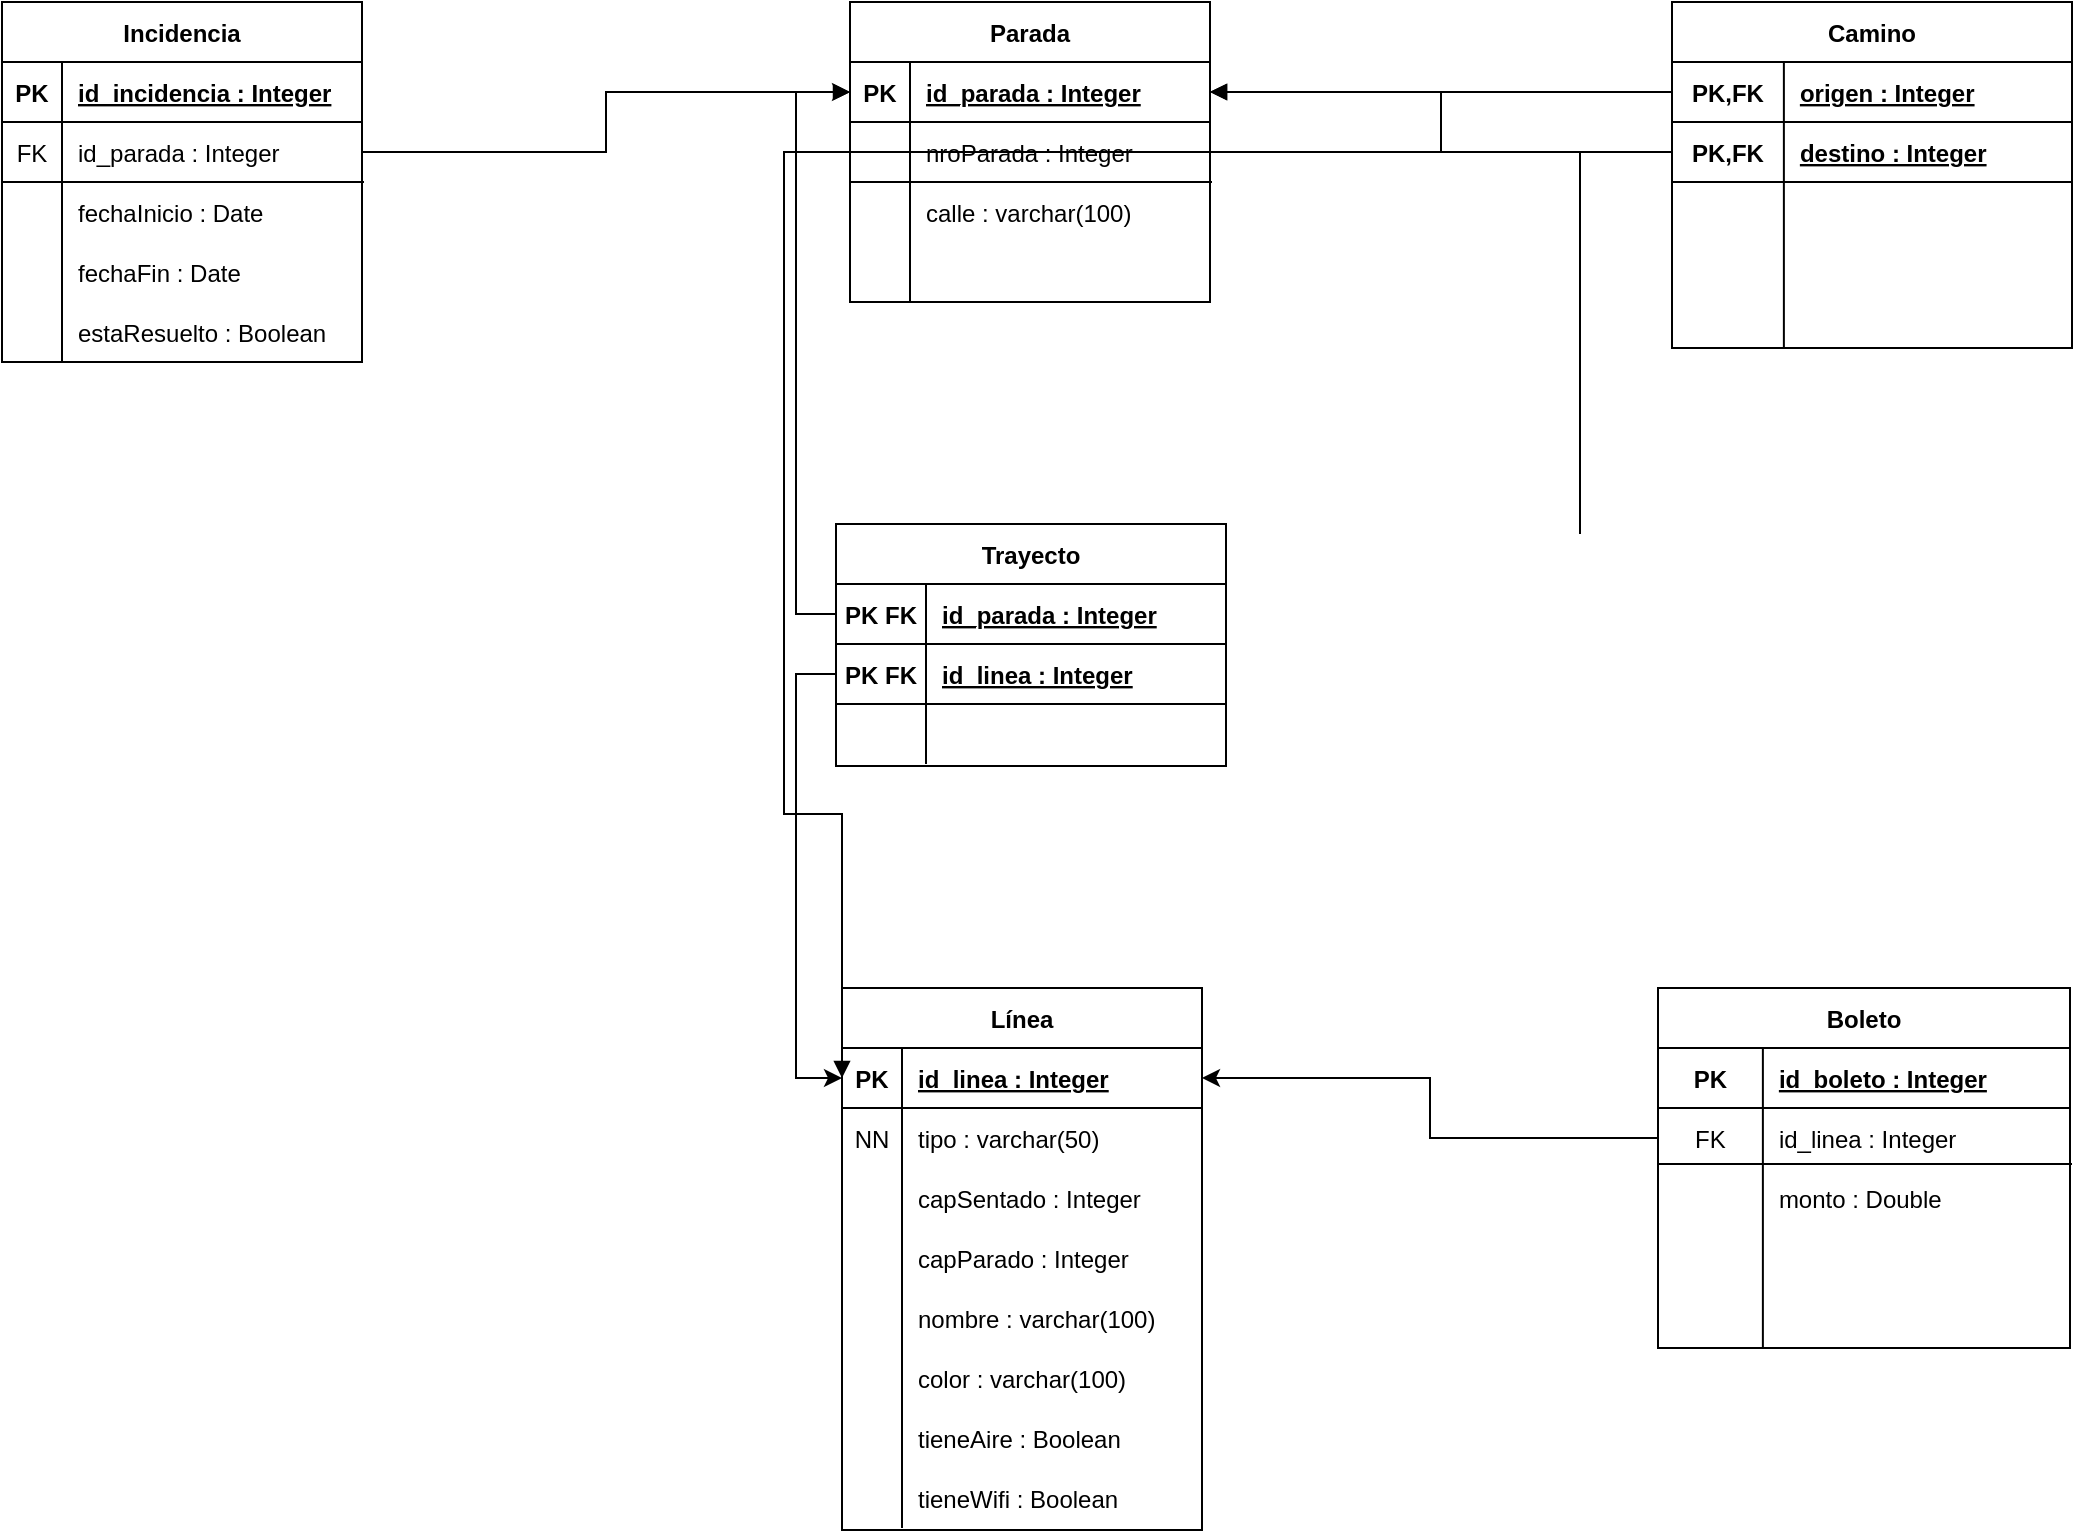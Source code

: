 <mxfile version="20.0.4" type="device"><diagram id="34BXZOlzf_gO7m-0BxgP" name="Page-1"><mxGraphModel dx="1422" dy="786" grid="0" gridSize="10" guides="1" tooltips="1" connect="1" arrows="1" fold="1" page="1" pageScale="1" pageWidth="100000" pageHeight="100000" math="0" shadow="0"><root><mxCell id="0"/><mxCell id="1" parent="0"/><mxCell id="Bg2CPUU8mRUNWE9RcrOI-24" value="Incidencia" style="shape=table;startSize=30;container=1;collapsible=1;childLayout=tableLayout;fixedRows=1;rowLines=0;fontStyle=1;align=center;resizeLast=1;" parent="1" vertex="1"><mxGeometry x="157" y="223" width="180" height="180" as="geometry"/></mxCell><mxCell id="Bg2CPUU8mRUNWE9RcrOI-25" value="" style="shape=tableRow;horizontal=0;startSize=0;swimlaneHead=0;swimlaneBody=0;fillColor=none;collapsible=0;dropTarget=0;points=[[0,0.5],[1,0.5]];portConstraint=eastwest;top=0;left=0;right=0;bottom=1;" parent="Bg2CPUU8mRUNWE9RcrOI-24" vertex="1"><mxGeometry y="30" width="180" height="30" as="geometry"/></mxCell><mxCell id="Bg2CPUU8mRUNWE9RcrOI-26" value="PK" style="shape=partialRectangle;connectable=0;fillColor=none;top=0;left=0;bottom=0;right=0;fontStyle=1;overflow=hidden;" parent="Bg2CPUU8mRUNWE9RcrOI-25" vertex="1"><mxGeometry width="30" height="30" as="geometry"><mxRectangle width="30" height="30" as="alternateBounds"/></mxGeometry></mxCell><mxCell id="Bg2CPUU8mRUNWE9RcrOI-27" value="id_incidencia : Integer" style="shape=partialRectangle;connectable=0;fillColor=none;top=0;left=0;bottom=0;right=0;align=left;spacingLeft=6;fontStyle=5;overflow=hidden;" parent="Bg2CPUU8mRUNWE9RcrOI-25" vertex="1"><mxGeometry x="30" width="150" height="30" as="geometry"><mxRectangle width="150" height="30" as="alternateBounds"/></mxGeometry></mxCell><mxCell id="Bg2CPUU8mRUNWE9RcrOI-37" value="" style="shape=tableRow;horizontal=0;startSize=0;swimlaneHead=0;swimlaneBody=0;fillColor=none;collapsible=0;dropTarget=0;points=[[0,0.5],[1,0.5]];portConstraint=eastwest;top=0;left=0;right=0;bottom=0;" parent="Bg2CPUU8mRUNWE9RcrOI-24" vertex="1"><mxGeometry y="60" width="180" height="30" as="geometry"/></mxCell><mxCell id="Bg2CPUU8mRUNWE9RcrOI-38" value="FK" style="shape=partialRectangle;connectable=0;fillColor=none;top=0;left=0;bottom=0;right=0;fontStyle=0;overflow=hidden;" parent="Bg2CPUU8mRUNWE9RcrOI-37" vertex="1"><mxGeometry width="30" height="30" as="geometry"><mxRectangle width="30" height="30" as="alternateBounds"/></mxGeometry></mxCell><mxCell id="Bg2CPUU8mRUNWE9RcrOI-39" value="id_parada : Integer" style="shape=partialRectangle;connectable=0;fillColor=none;top=0;left=0;bottom=0;right=0;align=left;spacingLeft=6;fontStyle=0;overflow=hidden;" parent="Bg2CPUU8mRUNWE9RcrOI-37" vertex="1"><mxGeometry x="30" width="150" height="30" as="geometry"><mxRectangle width="150" height="30" as="alternateBounds"/></mxGeometry></mxCell><mxCell id="Bg2CPUU8mRUNWE9RcrOI-28" value="" style="shape=tableRow;horizontal=0;startSize=0;swimlaneHead=0;swimlaneBody=0;fillColor=none;collapsible=0;dropTarget=0;points=[[0,0.5],[1,0.5]];portConstraint=eastwest;top=0;left=0;right=0;bottom=0;" parent="Bg2CPUU8mRUNWE9RcrOI-24" vertex="1"><mxGeometry y="90" width="180" height="30" as="geometry"/></mxCell><mxCell id="Bg2CPUU8mRUNWE9RcrOI-29" value="" style="shape=partialRectangle;connectable=0;fillColor=none;top=0;left=0;bottom=0;right=0;editable=1;overflow=hidden;" parent="Bg2CPUU8mRUNWE9RcrOI-28" vertex="1"><mxGeometry width="30" height="30" as="geometry"><mxRectangle width="30" height="30" as="alternateBounds"/></mxGeometry></mxCell><mxCell id="Bg2CPUU8mRUNWE9RcrOI-30" value="fechaInicio : Date" style="shape=partialRectangle;connectable=0;fillColor=none;top=0;left=0;bottom=0;right=0;align=left;spacingLeft=6;overflow=hidden;" parent="Bg2CPUU8mRUNWE9RcrOI-28" vertex="1"><mxGeometry x="30" width="150" height="30" as="geometry"><mxRectangle width="150" height="30" as="alternateBounds"/></mxGeometry></mxCell><mxCell id="Bg2CPUU8mRUNWE9RcrOI-31" value="" style="shape=tableRow;horizontal=0;startSize=0;swimlaneHead=0;swimlaneBody=0;fillColor=none;collapsible=0;dropTarget=0;points=[[0,0.5],[1,0.5]];portConstraint=eastwest;top=0;left=0;right=0;bottom=0;" parent="Bg2CPUU8mRUNWE9RcrOI-24" vertex="1"><mxGeometry y="120" width="180" height="30" as="geometry"/></mxCell><mxCell id="Bg2CPUU8mRUNWE9RcrOI-32" value="" style="shape=partialRectangle;connectable=0;fillColor=none;top=0;left=0;bottom=0;right=0;editable=1;overflow=hidden;" parent="Bg2CPUU8mRUNWE9RcrOI-31" vertex="1"><mxGeometry width="30" height="30" as="geometry"><mxRectangle width="30" height="30" as="alternateBounds"/></mxGeometry></mxCell><mxCell id="Bg2CPUU8mRUNWE9RcrOI-33" value="fechaFin : Date" style="shape=partialRectangle;connectable=0;fillColor=none;top=0;left=0;bottom=0;right=0;align=left;spacingLeft=6;overflow=hidden;" parent="Bg2CPUU8mRUNWE9RcrOI-31" vertex="1"><mxGeometry x="30" width="150" height="30" as="geometry"><mxRectangle width="150" height="30" as="alternateBounds"/></mxGeometry></mxCell><mxCell id="Bg2CPUU8mRUNWE9RcrOI-34" value="" style="shape=tableRow;horizontal=0;startSize=0;swimlaneHead=0;swimlaneBody=0;fillColor=none;collapsible=0;dropTarget=0;points=[[0,0.5],[1,0.5]];portConstraint=eastwest;top=0;left=0;right=0;bottom=0;" parent="Bg2CPUU8mRUNWE9RcrOI-24" vertex="1"><mxGeometry y="150" width="180" height="30" as="geometry"/></mxCell><mxCell id="Bg2CPUU8mRUNWE9RcrOI-35" value="" style="shape=partialRectangle;connectable=0;fillColor=none;top=0;left=0;bottom=0;right=0;editable=1;overflow=hidden;" parent="Bg2CPUU8mRUNWE9RcrOI-34" vertex="1"><mxGeometry width="30" height="30" as="geometry"><mxRectangle width="30" height="30" as="alternateBounds"/></mxGeometry></mxCell><mxCell id="Bg2CPUU8mRUNWE9RcrOI-36" value="estaResuelto : Boolean" style="shape=partialRectangle;connectable=0;fillColor=none;top=0;left=0;bottom=0;right=0;align=left;spacingLeft=6;overflow=hidden;" parent="Bg2CPUU8mRUNWE9RcrOI-34" vertex="1"><mxGeometry x="30" width="150" height="30" as="geometry"><mxRectangle width="150" height="30" as="alternateBounds"/></mxGeometry></mxCell><mxCell id="Bg2CPUU8mRUNWE9RcrOI-43" value="Parada" style="shape=table;startSize=30;container=1;collapsible=1;childLayout=tableLayout;fixedRows=1;rowLines=0;fontStyle=1;align=center;resizeLast=1;" parent="1" vertex="1"><mxGeometry x="581" y="223" width="180" height="150" as="geometry"/></mxCell><mxCell id="Bg2CPUU8mRUNWE9RcrOI-44" value="" style="shape=tableRow;horizontal=0;startSize=0;swimlaneHead=0;swimlaneBody=0;fillColor=none;collapsible=0;dropTarget=0;points=[[0,0.5],[1,0.5]];portConstraint=eastwest;top=0;left=0;right=0;bottom=1;" parent="Bg2CPUU8mRUNWE9RcrOI-43" vertex="1"><mxGeometry y="30" width="180" height="30" as="geometry"/></mxCell><mxCell id="Bg2CPUU8mRUNWE9RcrOI-45" value="PK" style="shape=partialRectangle;connectable=0;fillColor=none;top=0;left=0;bottom=0;right=0;fontStyle=1;overflow=hidden;" parent="Bg2CPUU8mRUNWE9RcrOI-44" vertex="1"><mxGeometry width="30" height="30" as="geometry"><mxRectangle width="30" height="30" as="alternateBounds"/></mxGeometry></mxCell><mxCell id="Bg2CPUU8mRUNWE9RcrOI-46" value="id_parada : Integer" style="shape=partialRectangle;connectable=0;fillColor=none;top=0;left=0;bottom=0;right=0;align=left;spacingLeft=6;fontStyle=5;overflow=hidden;" parent="Bg2CPUU8mRUNWE9RcrOI-44" vertex="1"><mxGeometry x="30" width="150" height="30" as="geometry"><mxRectangle width="150" height="30" as="alternateBounds"/></mxGeometry></mxCell><mxCell id="Bg2CPUU8mRUNWE9RcrOI-47" value="" style="shape=tableRow;horizontal=0;startSize=0;swimlaneHead=0;swimlaneBody=0;fillColor=none;collapsible=0;dropTarget=0;points=[[0,0.5],[1,0.5]];portConstraint=eastwest;top=0;left=0;right=0;bottom=0;" parent="Bg2CPUU8mRUNWE9RcrOI-43" vertex="1"><mxGeometry y="60" width="180" height="30" as="geometry"/></mxCell><mxCell id="Bg2CPUU8mRUNWE9RcrOI-48" value="" style="shape=partialRectangle;connectable=0;fillColor=none;top=0;left=0;bottom=0;right=0;editable=1;overflow=hidden;" parent="Bg2CPUU8mRUNWE9RcrOI-47" vertex="1"><mxGeometry width="30" height="30" as="geometry"><mxRectangle width="30" height="30" as="alternateBounds"/></mxGeometry></mxCell><mxCell id="Bg2CPUU8mRUNWE9RcrOI-49" value="nroParada : Integer" style="shape=partialRectangle;connectable=0;fillColor=none;top=0;left=0;bottom=0;right=0;align=left;spacingLeft=6;overflow=hidden;" parent="Bg2CPUU8mRUNWE9RcrOI-47" vertex="1"><mxGeometry x="30" width="150" height="30" as="geometry"><mxRectangle width="150" height="30" as="alternateBounds"/></mxGeometry></mxCell><mxCell id="Bg2CPUU8mRUNWE9RcrOI-50" value="" style="shape=tableRow;horizontal=0;startSize=0;swimlaneHead=0;swimlaneBody=0;fillColor=none;collapsible=0;dropTarget=0;points=[[0,0.5],[1,0.5]];portConstraint=eastwest;top=0;left=0;right=0;bottom=0;" parent="Bg2CPUU8mRUNWE9RcrOI-43" vertex="1"><mxGeometry y="90" width="180" height="30" as="geometry"/></mxCell><mxCell id="Bg2CPUU8mRUNWE9RcrOI-51" value="" style="shape=partialRectangle;connectable=0;fillColor=none;top=0;left=0;bottom=0;right=0;editable=1;overflow=hidden;" parent="Bg2CPUU8mRUNWE9RcrOI-50" vertex="1"><mxGeometry width="30" height="30" as="geometry"><mxRectangle width="30" height="30" as="alternateBounds"/></mxGeometry></mxCell><mxCell id="Bg2CPUU8mRUNWE9RcrOI-52" value="calle : varchar(100)" style="shape=partialRectangle;connectable=0;fillColor=none;top=0;left=0;bottom=0;right=0;align=left;spacingLeft=6;overflow=hidden;" parent="Bg2CPUU8mRUNWE9RcrOI-50" vertex="1"><mxGeometry x="30" width="150" height="30" as="geometry"><mxRectangle width="150" height="30" as="alternateBounds"/></mxGeometry></mxCell><mxCell id="Bg2CPUU8mRUNWE9RcrOI-53" value="" style="shape=tableRow;horizontal=0;startSize=0;swimlaneHead=0;swimlaneBody=0;fillColor=none;collapsible=0;dropTarget=0;points=[[0,0.5],[1,0.5]];portConstraint=eastwest;top=0;left=0;right=0;bottom=0;" parent="Bg2CPUU8mRUNWE9RcrOI-43" vertex="1"><mxGeometry y="120" width="180" height="30" as="geometry"/></mxCell><mxCell id="Bg2CPUU8mRUNWE9RcrOI-54" value="" style="shape=partialRectangle;connectable=0;fillColor=none;top=0;left=0;bottom=0;right=0;editable=1;overflow=hidden;" parent="Bg2CPUU8mRUNWE9RcrOI-53" vertex="1"><mxGeometry width="30" height="30" as="geometry"><mxRectangle width="30" height="30" as="alternateBounds"/></mxGeometry></mxCell><mxCell id="Bg2CPUU8mRUNWE9RcrOI-55" value="" style="shape=partialRectangle;connectable=0;fillColor=none;top=0;left=0;bottom=0;right=0;align=left;spacingLeft=6;overflow=hidden;" parent="Bg2CPUU8mRUNWE9RcrOI-53" vertex="1"><mxGeometry x="30" width="150" height="30" as="geometry"><mxRectangle width="150" height="30" as="alternateBounds"/></mxGeometry></mxCell><mxCell id="Bg2CPUU8mRUNWE9RcrOI-59" value="" style="line;strokeWidth=1;rotatable=0;dashed=0;labelPosition=right;align=left;verticalAlign=middle;spacingTop=0;spacingLeft=6;points=[];portConstraint=eastwest;" parent="1" vertex="1"><mxGeometry x="581" y="308" width="181" height="10" as="geometry"/></mxCell><mxCell id="Bg2CPUU8mRUNWE9RcrOI-60" value="" style="html=1;verticalAlign=bottom;endArrow=block;rounded=0;exitX=1;exitY=0.5;exitDx=0;exitDy=0;entryX=0;entryY=0.5;entryDx=0;entryDy=0;edgeStyle=orthogonalEdgeStyle;" parent="1" source="Bg2CPUU8mRUNWE9RcrOI-37" target="Bg2CPUU8mRUNWE9RcrOI-44" edge="1"><mxGeometry width="80" relative="1" as="geometry"><mxPoint x="527" y="411" as="sourcePoint"/><mxPoint x="607" y="411" as="targetPoint"/></mxGeometry></mxCell><mxCell id="Bg2CPUU8mRUNWE9RcrOI-61" value="Camino" style="shape=table;startSize=30;container=1;collapsible=1;childLayout=tableLayout;fixedRows=1;rowLines=0;fontStyle=1;align=center;resizeLast=1;" parent="1" vertex="1"><mxGeometry x="992" y="223" width="200" height="173" as="geometry"/></mxCell><mxCell id="Bg2CPUU8mRUNWE9RcrOI-62" value="" style="shape=tableRow;horizontal=0;startSize=0;swimlaneHead=0;swimlaneBody=0;fillColor=none;collapsible=0;dropTarget=0;points=[[0,0.5],[1,0.5]];portConstraint=eastwest;top=0;left=0;right=0;bottom=1;" parent="Bg2CPUU8mRUNWE9RcrOI-61" vertex="1"><mxGeometry y="30" width="200" height="30" as="geometry"/></mxCell><mxCell id="Bg2CPUU8mRUNWE9RcrOI-63" value="PK,FK" style="shape=partialRectangle;connectable=0;fillColor=none;top=0;left=0;bottom=0;right=0;fontStyle=1;overflow=hidden;" parent="Bg2CPUU8mRUNWE9RcrOI-62" vertex="1"><mxGeometry width="55.938" height="30" as="geometry"><mxRectangle width="55.938" height="30" as="alternateBounds"/></mxGeometry></mxCell><mxCell id="Bg2CPUU8mRUNWE9RcrOI-64" value="origen : Integer" style="shape=partialRectangle;connectable=0;fillColor=none;top=0;left=0;bottom=0;right=0;align=left;spacingLeft=6;fontStyle=5;overflow=hidden;" parent="Bg2CPUU8mRUNWE9RcrOI-62" vertex="1"><mxGeometry x="55.938" width="144.062" height="30" as="geometry"><mxRectangle width="144.062" height="30" as="alternateBounds"/></mxGeometry></mxCell><mxCell id="Bg2CPUU8mRUNWE9RcrOI-74" value="" style="shape=tableRow;horizontal=0;startSize=0;swimlaneHead=0;swimlaneBody=0;fillColor=none;collapsible=0;dropTarget=0;points=[[0,0.5],[1,0.5]];portConstraint=eastwest;top=0;left=0;right=0;bottom=1;" parent="Bg2CPUU8mRUNWE9RcrOI-61" vertex="1"><mxGeometry y="60" width="200" height="30" as="geometry"/></mxCell><mxCell id="Bg2CPUU8mRUNWE9RcrOI-75" value="PK,FK" style="shape=partialRectangle;connectable=0;fillColor=none;top=0;left=0;bottom=0;right=0;fontStyle=1;overflow=hidden;" parent="Bg2CPUU8mRUNWE9RcrOI-74" vertex="1"><mxGeometry width="55.938" height="30" as="geometry"><mxRectangle width="55.938" height="30" as="alternateBounds"/></mxGeometry></mxCell><mxCell id="Bg2CPUU8mRUNWE9RcrOI-76" value="destino : Integer" style="shape=partialRectangle;connectable=0;fillColor=none;top=0;left=0;bottom=0;right=0;align=left;spacingLeft=6;fontStyle=5;overflow=hidden;" parent="Bg2CPUU8mRUNWE9RcrOI-74" vertex="1"><mxGeometry x="55.938" width="144.062" height="30" as="geometry"><mxRectangle width="144.062" height="30" as="alternateBounds"/></mxGeometry></mxCell><mxCell id="Bg2CPUU8mRUNWE9RcrOI-65" value="" style="shape=tableRow;horizontal=0;startSize=0;swimlaneHead=0;swimlaneBody=0;fillColor=none;collapsible=0;dropTarget=0;points=[[0,0.5],[1,0.5]];portConstraint=eastwest;top=0;left=0;right=0;bottom=0;" parent="Bg2CPUU8mRUNWE9RcrOI-61" vertex="1"><mxGeometry y="90" width="200" height="30" as="geometry"/></mxCell><mxCell id="Bg2CPUU8mRUNWE9RcrOI-66" value="" style="shape=partialRectangle;connectable=0;fillColor=none;top=0;left=0;bottom=0;right=0;editable=1;overflow=hidden;" parent="Bg2CPUU8mRUNWE9RcrOI-65" vertex="1"><mxGeometry width="55.938" height="30" as="geometry"><mxRectangle width="55.938" height="30" as="alternateBounds"/></mxGeometry></mxCell><mxCell id="Bg2CPUU8mRUNWE9RcrOI-67" value="" style="shape=partialRectangle;connectable=0;fillColor=none;top=0;left=0;bottom=0;right=0;align=left;spacingLeft=6;overflow=hidden;" parent="Bg2CPUU8mRUNWE9RcrOI-65" vertex="1"><mxGeometry x="55.938" width="144.062" height="30" as="geometry"><mxRectangle width="144.062" height="30" as="alternateBounds"/></mxGeometry></mxCell><mxCell id="Bg2CPUU8mRUNWE9RcrOI-68" value="" style="shape=tableRow;horizontal=0;startSize=0;swimlaneHead=0;swimlaneBody=0;fillColor=none;collapsible=0;dropTarget=0;points=[[0,0.5],[1,0.5]];portConstraint=eastwest;top=0;left=0;right=0;bottom=0;" parent="Bg2CPUU8mRUNWE9RcrOI-61" vertex="1"><mxGeometry y="120" width="200" height="30" as="geometry"/></mxCell><mxCell id="Bg2CPUU8mRUNWE9RcrOI-69" value="" style="shape=partialRectangle;connectable=0;fillColor=none;top=0;left=0;bottom=0;right=0;editable=1;overflow=hidden;" parent="Bg2CPUU8mRUNWE9RcrOI-68" vertex="1"><mxGeometry width="55.938" height="30" as="geometry"><mxRectangle width="55.938" height="30" as="alternateBounds"/></mxGeometry></mxCell><mxCell id="Bg2CPUU8mRUNWE9RcrOI-70" value="" style="shape=partialRectangle;connectable=0;fillColor=none;top=0;left=0;bottom=0;right=0;align=left;spacingLeft=6;overflow=hidden;" parent="Bg2CPUU8mRUNWE9RcrOI-68" vertex="1"><mxGeometry x="55.938" width="144.062" height="30" as="geometry"><mxRectangle width="144.062" height="30" as="alternateBounds"/></mxGeometry></mxCell><mxCell id="Bg2CPUU8mRUNWE9RcrOI-71" value="" style="shape=tableRow;horizontal=0;startSize=0;swimlaneHead=0;swimlaneBody=0;fillColor=none;collapsible=0;dropTarget=0;points=[[0,0.5],[1,0.5]];portConstraint=eastwest;top=0;left=0;right=0;bottom=0;" parent="Bg2CPUU8mRUNWE9RcrOI-61" vertex="1"><mxGeometry y="150" width="200" height="23" as="geometry"/></mxCell><mxCell id="Bg2CPUU8mRUNWE9RcrOI-72" value="" style="shape=partialRectangle;connectable=0;fillColor=none;top=0;left=0;bottom=0;right=0;editable=1;overflow=hidden;" parent="Bg2CPUU8mRUNWE9RcrOI-71" vertex="1"><mxGeometry width="55.938" height="23" as="geometry"><mxRectangle width="55.938" height="23" as="alternateBounds"/></mxGeometry></mxCell><mxCell id="Bg2CPUU8mRUNWE9RcrOI-73" value="" style="shape=partialRectangle;connectable=0;fillColor=none;top=0;left=0;bottom=0;right=0;align=left;spacingLeft=6;overflow=hidden;" parent="Bg2CPUU8mRUNWE9RcrOI-71" vertex="1"><mxGeometry x="55.938" width="144.062" height="23" as="geometry"><mxRectangle width="144.062" height="23" as="alternateBounds"/></mxGeometry></mxCell><mxCell id="Bg2CPUU8mRUNWE9RcrOI-77" value="" style="html=1;verticalAlign=bottom;endArrow=block;rounded=0;entryX=1;entryY=0.5;entryDx=0;entryDy=0;exitX=0;exitY=0.5;exitDx=0;exitDy=0;edgeStyle=orthogonalEdgeStyle;" parent="1" source="Bg2CPUU8mRUNWE9RcrOI-62" target="Bg2CPUU8mRUNWE9RcrOI-44" edge="1"><mxGeometry width="80" relative="1" as="geometry"><mxPoint x="701" y="523" as="sourcePoint"/><mxPoint x="781" y="523" as="targetPoint"/></mxGeometry></mxCell><mxCell id="Bg2CPUU8mRUNWE9RcrOI-80" value="" style="line;strokeWidth=1;fillColor=none;align=left;verticalAlign=middle;spacingTop=-1;spacingLeft=3;spacingRight=3;rotatable=0;labelPosition=right;points=[];portConstraint=eastwest;" parent="1" vertex="1"><mxGeometry x="157" y="309" width="181" height="8" as="geometry"/></mxCell><mxCell id="Bg2CPUU8mRUNWE9RcrOI-81" value="Línea" style="shape=table;startSize=30;container=1;collapsible=1;childLayout=tableLayout;fixedRows=1;rowLines=0;fontStyle=1;align=center;resizeLast=1;" parent="1" vertex="1"><mxGeometry x="577" y="716" width="180" height="271" as="geometry"/></mxCell><mxCell id="Bg2CPUU8mRUNWE9RcrOI-82" value="" style="shape=tableRow;horizontal=0;startSize=0;swimlaneHead=0;swimlaneBody=0;fillColor=none;collapsible=0;dropTarget=0;points=[[0,0.5],[1,0.5]];portConstraint=eastwest;top=0;left=0;right=0;bottom=1;" parent="Bg2CPUU8mRUNWE9RcrOI-81" vertex="1"><mxGeometry y="30" width="180" height="30" as="geometry"/></mxCell><mxCell id="Bg2CPUU8mRUNWE9RcrOI-83" value="PK" style="shape=partialRectangle;connectable=0;fillColor=none;top=0;left=0;bottom=0;right=0;fontStyle=1;overflow=hidden;" parent="Bg2CPUU8mRUNWE9RcrOI-82" vertex="1"><mxGeometry width="30" height="30" as="geometry"><mxRectangle width="30" height="30" as="alternateBounds"/></mxGeometry></mxCell><mxCell id="Bg2CPUU8mRUNWE9RcrOI-84" value="id_linea : Integer" style="shape=partialRectangle;connectable=0;fillColor=none;top=0;left=0;bottom=0;right=0;align=left;spacingLeft=6;fontStyle=5;overflow=hidden;" parent="Bg2CPUU8mRUNWE9RcrOI-82" vertex="1"><mxGeometry x="30" width="150" height="30" as="geometry"><mxRectangle width="150" height="30" as="alternateBounds"/></mxGeometry></mxCell><mxCell id="FlTuh3q9VB6FCidektfe-21" style="shape=tableRow;horizontal=0;startSize=0;swimlaneHead=0;swimlaneBody=0;fillColor=none;collapsible=0;dropTarget=0;points=[[0,0.5],[1,0.5]];portConstraint=eastwest;top=0;left=0;right=0;bottom=0;" vertex="1" parent="Bg2CPUU8mRUNWE9RcrOI-81"><mxGeometry y="60" width="180" height="30" as="geometry"/></mxCell><mxCell id="FlTuh3q9VB6FCidektfe-22" value="NN" style="shape=partialRectangle;connectable=0;fillColor=none;top=0;left=0;bottom=0;right=0;editable=1;overflow=hidden;" vertex="1" parent="FlTuh3q9VB6FCidektfe-21"><mxGeometry width="30" height="30" as="geometry"><mxRectangle width="30" height="30" as="alternateBounds"/></mxGeometry></mxCell><mxCell id="FlTuh3q9VB6FCidektfe-23" value="tipo : varchar(50)" style="shape=partialRectangle;connectable=0;fillColor=none;top=0;left=0;bottom=0;right=0;align=left;spacingLeft=6;overflow=hidden;" vertex="1" parent="FlTuh3q9VB6FCidektfe-21"><mxGeometry x="30" width="150" height="30" as="geometry"><mxRectangle width="150" height="30" as="alternateBounds"/></mxGeometry></mxCell><mxCell id="Bg2CPUU8mRUNWE9RcrOI-85" value="" style="shape=tableRow;horizontal=0;startSize=0;swimlaneHead=0;swimlaneBody=0;fillColor=none;collapsible=0;dropTarget=0;points=[[0,0.5],[1,0.5]];portConstraint=eastwest;top=0;left=0;right=0;bottom=0;" parent="Bg2CPUU8mRUNWE9RcrOI-81" vertex="1"><mxGeometry y="90" width="180" height="30" as="geometry"/></mxCell><mxCell id="Bg2CPUU8mRUNWE9RcrOI-86" value="" style="shape=partialRectangle;connectable=0;fillColor=none;top=0;left=0;bottom=0;right=0;editable=1;overflow=hidden;" parent="Bg2CPUU8mRUNWE9RcrOI-85" vertex="1"><mxGeometry width="30" height="30" as="geometry"><mxRectangle width="30" height="30" as="alternateBounds"/></mxGeometry></mxCell><mxCell id="Bg2CPUU8mRUNWE9RcrOI-87" value="capSentado : Integer" style="shape=partialRectangle;connectable=0;fillColor=none;top=0;left=0;bottom=0;right=0;align=left;spacingLeft=6;overflow=hidden;" parent="Bg2CPUU8mRUNWE9RcrOI-85" vertex="1"><mxGeometry x="30" width="150" height="30" as="geometry"><mxRectangle width="150" height="30" as="alternateBounds"/></mxGeometry></mxCell><mxCell id="FlTuh3q9VB6FCidektfe-24" style="shape=tableRow;horizontal=0;startSize=0;swimlaneHead=0;swimlaneBody=0;fillColor=none;collapsible=0;dropTarget=0;points=[[0,0.5],[1,0.5]];portConstraint=eastwest;top=0;left=0;right=0;bottom=0;" vertex="1" parent="Bg2CPUU8mRUNWE9RcrOI-81"><mxGeometry y="120" width="180" height="30" as="geometry"/></mxCell><mxCell id="FlTuh3q9VB6FCidektfe-25" style="shape=partialRectangle;connectable=0;fillColor=none;top=0;left=0;bottom=0;right=0;editable=1;overflow=hidden;" vertex="1" parent="FlTuh3q9VB6FCidektfe-24"><mxGeometry width="30" height="30" as="geometry"><mxRectangle width="30" height="30" as="alternateBounds"/></mxGeometry></mxCell><mxCell id="FlTuh3q9VB6FCidektfe-26" value="capParado : Integer" style="shape=partialRectangle;connectable=0;fillColor=none;top=0;left=0;bottom=0;right=0;align=left;spacingLeft=6;overflow=hidden;" vertex="1" parent="FlTuh3q9VB6FCidektfe-24"><mxGeometry x="30" width="150" height="30" as="geometry"><mxRectangle width="150" height="30" as="alternateBounds"/></mxGeometry></mxCell><mxCell id="Bg2CPUU8mRUNWE9RcrOI-88" value="" style="shape=tableRow;horizontal=0;startSize=0;swimlaneHead=0;swimlaneBody=0;fillColor=none;collapsible=0;dropTarget=0;points=[[0,0.5],[1,0.5]];portConstraint=eastwest;top=0;left=0;right=0;bottom=0;" parent="Bg2CPUU8mRUNWE9RcrOI-81" vertex="1"><mxGeometry y="150" width="180" height="30" as="geometry"/></mxCell><mxCell id="Bg2CPUU8mRUNWE9RcrOI-89" value="" style="shape=partialRectangle;connectable=0;fillColor=none;top=0;left=0;bottom=0;right=0;editable=1;overflow=hidden;" parent="Bg2CPUU8mRUNWE9RcrOI-88" vertex="1"><mxGeometry width="30" height="30" as="geometry"><mxRectangle width="30" height="30" as="alternateBounds"/></mxGeometry></mxCell><mxCell id="Bg2CPUU8mRUNWE9RcrOI-90" value="nombre : varchar(100)" style="shape=partialRectangle;connectable=0;fillColor=none;top=0;left=0;bottom=0;right=0;align=left;spacingLeft=6;overflow=hidden;" parent="Bg2CPUU8mRUNWE9RcrOI-88" vertex="1"><mxGeometry x="30" width="150" height="30" as="geometry"><mxRectangle width="150" height="30" as="alternateBounds"/></mxGeometry></mxCell><mxCell id="Bg2CPUU8mRUNWE9RcrOI-91" value="" style="shape=tableRow;horizontal=0;startSize=0;swimlaneHead=0;swimlaneBody=0;fillColor=none;collapsible=0;dropTarget=0;points=[[0,0.5],[1,0.5]];portConstraint=eastwest;top=0;left=0;right=0;bottom=0;" parent="Bg2CPUU8mRUNWE9RcrOI-81" vertex="1"><mxGeometry y="180" width="180" height="30" as="geometry"/></mxCell><mxCell id="Bg2CPUU8mRUNWE9RcrOI-92" value="" style="shape=partialRectangle;connectable=0;fillColor=none;top=0;left=0;bottom=0;right=0;editable=1;overflow=hidden;" parent="Bg2CPUU8mRUNWE9RcrOI-91" vertex="1"><mxGeometry width="30" height="30" as="geometry"><mxRectangle width="30" height="30" as="alternateBounds"/></mxGeometry></mxCell><mxCell id="Bg2CPUU8mRUNWE9RcrOI-93" value="color : varchar(100)" style="shape=partialRectangle;connectable=0;fillColor=none;top=0;left=0;bottom=0;right=0;align=left;spacingLeft=6;overflow=hidden;" parent="Bg2CPUU8mRUNWE9RcrOI-91" vertex="1"><mxGeometry x="30" width="150" height="30" as="geometry"><mxRectangle width="150" height="30" as="alternateBounds"/></mxGeometry></mxCell><mxCell id="FlTuh3q9VB6FCidektfe-30" style="shape=tableRow;horizontal=0;startSize=0;swimlaneHead=0;swimlaneBody=0;fillColor=none;collapsible=0;dropTarget=0;points=[[0,0.5],[1,0.5]];portConstraint=eastwest;top=0;left=0;right=0;bottom=0;" vertex="1" parent="Bg2CPUU8mRUNWE9RcrOI-81"><mxGeometry y="210" width="180" height="30" as="geometry"/></mxCell><mxCell id="FlTuh3q9VB6FCidektfe-31" style="shape=partialRectangle;connectable=0;fillColor=none;top=0;left=0;bottom=0;right=0;editable=1;overflow=hidden;" vertex="1" parent="FlTuh3q9VB6FCidektfe-30"><mxGeometry width="30" height="30" as="geometry"><mxRectangle width="30" height="30" as="alternateBounds"/></mxGeometry></mxCell><mxCell id="FlTuh3q9VB6FCidektfe-32" value="tieneAire : Boolean" style="shape=partialRectangle;connectable=0;fillColor=none;top=0;left=0;bottom=0;right=0;align=left;spacingLeft=6;overflow=hidden;" vertex="1" parent="FlTuh3q9VB6FCidektfe-30"><mxGeometry x="30" width="150" height="30" as="geometry"><mxRectangle width="150" height="30" as="alternateBounds"/></mxGeometry></mxCell><mxCell id="FlTuh3q9VB6FCidektfe-27" style="shape=tableRow;horizontal=0;startSize=0;swimlaneHead=0;swimlaneBody=0;fillColor=none;collapsible=0;dropTarget=0;points=[[0,0.5],[1,0.5]];portConstraint=eastwest;top=0;left=0;right=0;bottom=0;" vertex="1" parent="Bg2CPUU8mRUNWE9RcrOI-81"><mxGeometry y="240" width="180" height="30" as="geometry"/></mxCell><mxCell id="FlTuh3q9VB6FCidektfe-28" style="shape=partialRectangle;connectable=0;fillColor=none;top=0;left=0;bottom=0;right=0;editable=1;overflow=hidden;" vertex="1" parent="FlTuh3q9VB6FCidektfe-27"><mxGeometry width="30" height="30" as="geometry"><mxRectangle width="30" height="30" as="alternateBounds"/></mxGeometry></mxCell><mxCell id="FlTuh3q9VB6FCidektfe-29" value="tieneWifi : Boolean" style="shape=partialRectangle;connectable=0;fillColor=none;top=0;left=0;bottom=0;right=0;align=left;spacingLeft=6;overflow=hidden;" vertex="1" parent="FlTuh3q9VB6FCidektfe-27"><mxGeometry x="30" width="150" height="30" as="geometry"><mxRectangle width="150" height="30" as="alternateBounds"/></mxGeometry></mxCell><mxCell id="Bg2CPUU8mRUNWE9RcrOI-94" value="Boleto" style="shape=table;startSize=30;container=1;collapsible=1;childLayout=tableLayout;fixedRows=1;rowLines=0;fontStyle=1;align=center;resizeLast=1;" parent="1" vertex="1"><mxGeometry x="985" y="716" width="206" height="180" as="geometry"/></mxCell><mxCell id="Bg2CPUU8mRUNWE9RcrOI-95" value="" style="shape=tableRow;horizontal=0;startSize=0;swimlaneHead=0;swimlaneBody=0;fillColor=none;collapsible=0;dropTarget=0;points=[[0,0.5],[1,0.5]];portConstraint=eastwest;top=0;left=0;right=0;bottom=1;" parent="Bg2CPUU8mRUNWE9RcrOI-94" vertex="1"><mxGeometry y="30" width="206" height="30" as="geometry"/></mxCell><mxCell id="Bg2CPUU8mRUNWE9RcrOI-96" value="PK" style="shape=partialRectangle;connectable=0;fillColor=none;top=0;left=0;bottom=0;right=0;fontStyle=1;overflow=hidden;" parent="Bg2CPUU8mRUNWE9RcrOI-95" vertex="1"><mxGeometry width="52.438" height="30" as="geometry"><mxRectangle width="52.438" height="30" as="alternateBounds"/></mxGeometry></mxCell><mxCell id="Bg2CPUU8mRUNWE9RcrOI-97" value="id_boleto : Integer" style="shape=partialRectangle;connectable=0;fillColor=none;top=0;left=0;bottom=0;right=0;align=left;spacingLeft=6;fontStyle=5;overflow=hidden;" parent="Bg2CPUU8mRUNWE9RcrOI-95" vertex="1"><mxGeometry x="52.438" width="153.562" height="30" as="geometry"><mxRectangle width="153.562" height="30" as="alternateBounds"/></mxGeometry></mxCell><mxCell id="Bg2CPUU8mRUNWE9RcrOI-107" value="" style="shape=tableRow;horizontal=0;startSize=0;swimlaneHead=0;swimlaneBody=0;fillColor=none;collapsible=0;dropTarget=0;points=[[0,0.5],[1,0.5]];portConstraint=eastwest;top=0;left=0;right=0;bottom=0;" parent="Bg2CPUU8mRUNWE9RcrOI-94" vertex="1"><mxGeometry y="60" width="206" height="30" as="geometry"/></mxCell><mxCell id="Bg2CPUU8mRUNWE9RcrOI-108" value="FK" style="shape=partialRectangle;connectable=0;fillColor=none;top=0;left=0;bottom=0;right=0;fontStyle=0;overflow=hidden;" parent="Bg2CPUU8mRUNWE9RcrOI-107" vertex="1"><mxGeometry width="52.438" height="30" as="geometry"><mxRectangle width="52.438" height="30" as="alternateBounds"/></mxGeometry></mxCell><mxCell id="Bg2CPUU8mRUNWE9RcrOI-109" value="id_linea : Integer" style="shape=partialRectangle;connectable=0;fillColor=none;top=0;left=0;bottom=0;right=0;align=left;spacingLeft=6;fontStyle=0;overflow=hidden;" parent="Bg2CPUU8mRUNWE9RcrOI-107" vertex="1"><mxGeometry x="52.438" width="153.562" height="30" as="geometry"><mxRectangle width="153.562" height="30" as="alternateBounds"/></mxGeometry></mxCell><mxCell id="Bg2CPUU8mRUNWE9RcrOI-98" value="" style="shape=tableRow;horizontal=0;startSize=0;swimlaneHead=0;swimlaneBody=0;fillColor=none;collapsible=0;dropTarget=0;points=[[0,0.5],[1,0.5]];portConstraint=eastwest;top=0;left=0;right=0;bottom=0;" parent="Bg2CPUU8mRUNWE9RcrOI-94" vertex="1"><mxGeometry y="90" width="206" height="30" as="geometry"/></mxCell><mxCell id="Bg2CPUU8mRUNWE9RcrOI-99" value="" style="shape=partialRectangle;connectable=0;fillColor=none;top=0;left=0;bottom=0;right=0;editable=1;overflow=hidden;" parent="Bg2CPUU8mRUNWE9RcrOI-98" vertex="1"><mxGeometry width="52.438" height="30" as="geometry"><mxRectangle width="52.438" height="30" as="alternateBounds"/></mxGeometry></mxCell><mxCell id="Bg2CPUU8mRUNWE9RcrOI-100" value="monto : Double" style="shape=partialRectangle;connectable=0;fillColor=none;top=0;left=0;bottom=0;right=0;align=left;spacingLeft=6;overflow=hidden;" parent="Bg2CPUU8mRUNWE9RcrOI-98" vertex="1"><mxGeometry x="52.438" width="153.562" height="30" as="geometry"><mxRectangle width="153.562" height="30" as="alternateBounds"/></mxGeometry></mxCell><mxCell id="Bg2CPUU8mRUNWE9RcrOI-101" value="" style="shape=tableRow;horizontal=0;startSize=0;swimlaneHead=0;swimlaneBody=0;fillColor=none;collapsible=0;dropTarget=0;points=[[0,0.5],[1,0.5]];portConstraint=eastwest;top=0;left=0;right=0;bottom=0;" parent="Bg2CPUU8mRUNWE9RcrOI-94" vertex="1"><mxGeometry y="120" width="206" height="30" as="geometry"/></mxCell><mxCell id="Bg2CPUU8mRUNWE9RcrOI-102" value="" style="shape=partialRectangle;connectable=0;fillColor=none;top=0;left=0;bottom=0;right=0;editable=1;overflow=hidden;" parent="Bg2CPUU8mRUNWE9RcrOI-101" vertex="1"><mxGeometry width="52.438" height="30" as="geometry"><mxRectangle width="52.438" height="30" as="alternateBounds"/></mxGeometry></mxCell><mxCell id="Bg2CPUU8mRUNWE9RcrOI-103" value="" style="shape=partialRectangle;connectable=0;fillColor=none;top=0;left=0;bottom=0;right=0;align=left;spacingLeft=6;overflow=hidden;" parent="Bg2CPUU8mRUNWE9RcrOI-101" vertex="1"><mxGeometry x="52.438" width="153.562" height="30" as="geometry"><mxRectangle width="153.562" height="30" as="alternateBounds"/></mxGeometry></mxCell><mxCell id="Bg2CPUU8mRUNWE9RcrOI-104" value="" style="shape=tableRow;horizontal=0;startSize=0;swimlaneHead=0;swimlaneBody=0;fillColor=none;collapsible=0;dropTarget=0;points=[[0,0.5],[1,0.5]];portConstraint=eastwest;top=0;left=0;right=0;bottom=0;" parent="Bg2CPUU8mRUNWE9RcrOI-94" vertex="1"><mxGeometry y="150" width="206" height="30" as="geometry"/></mxCell><mxCell id="Bg2CPUU8mRUNWE9RcrOI-105" value="" style="shape=partialRectangle;connectable=0;fillColor=none;top=0;left=0;bottom=0;right=0;editable=1;overflow=hidden;" parent="Bg2CPUU8mRUNWE9RcrOI-104" vertex="1"><mxGeometry width="52.438" height="30" as="geometry"><mxRectangle width="52.438" height="30" as="alternateBounds"/></mxGeometry></mxCell><mxCell id="Bg2CPUU8mRUNWE9RcrOI-106" value="" style="shape=partialRectangle;connectable=0;fillColor=none;top=0;left=0;bottom=0;right=0;align=left;spacingLeft=6;overflow=hidden;" parent="Bg2CPUU8mRUNWE9RcrOI-104" vertex="1"><mxGeometry x="52.438" width="153.562" height="30" as="geometry"><mxRectangle width="153.562" height="30" as="alternateBounds"/></mxGeometry></mxCell><mxCell id="Bg2CPUU8mRUNWE9RcrOI-117" value="" style="line;strokeWidth=1;rotatable=0;dashed=0;labelPosition=right;align=left;verticalAlign=middle;spacingTop=0;spacingLeft=6;points=[];portConstraint=eastwest;" parent="1" vertex="1"><mxGeometry x="985" y="799" width="207" height="10" as="geometry"/></mxCell><mxCell id="Bg2CPUU8mRUNWE9RcrOI-119" value="" style="html=1;verticalAlign=bottom;endArrow=block;rounded=0;entryX=0;entryY=0.5;entryDx=0;entryDy=0;exitX=0;exitY=0.5;exitDx=0;exitDy=0;edgeStyle=orthogonalEdgeStyle;" parent="1" source="Bg2CPUU8mRUNWE9RcrOI-56" target="Bg2CPUU8mRUNWE9RcrOI-82" edge="1"><mxGeometry width="80" relative="1" as="geometry"><mxPoint x="946" y="489" as="sourcePoint"/><mxPoint x="715" y="489" as="targetPoint"/><Array as="points"><mxPoint x="548" y="298"/><mxPoint x="548" y="629"/></Array></mxGeometry></mxCell><mxCell id="frEtmr3DBrQzJkPQ170g-1" value="" style="html=1;verticalAlign=bottom;endArrow=block;rounded=0;entryX=1;entryY=0.5;entryDx=0;entryDy=0;exitX=0;exitY=0.5;exitDx=0;exitDy=0;edgeStyle=orthogonalEdgeStyle;" parent="1" source="Bg2CPUU8mRUNWE9RcrOI-74" target="Bg2CPUU8mRUNWE9RcrOI-44" edge="1"><mxGeometry width="80" relative="1" as="geometry"><mxPoint x="1002" y="278" as="sourcePoint"/><mxPoint x="771" y="278" as="targetPoint"/></mxGeometry></mxCell><mxCell id="FlTuh3q9VB6FCidektfe-1" value="Trayecto" style="shape=table;startSize=30;container=1;collapsible=1;childLayout=tableLayout;fixedRows=1;rowLines=0;fontStyle=1;align=center;resizeLast=1;" vertex="1" parent="1"><mxGeometry x="574" y="484" width="195" height="121" as="geometry"/></mxCell><mxCell id="FlTuh3q9VB6FCidektfe-2" value="" style="shape=tableRow;horizontal=0;startSize=0;swimlaneHead=0;swimlaneBody=0;fillColor=none;collapsible=0;dropTarget=0;points=[[0,0.5],[1,0.5]];portConstraint=eastwest;top=0;left=0;right=0;bottom=1;" vertex="1" parent="FlTuh3q9VB6FCidektfe-1"><mxGeometry y="30" width="195" height="30" as="geometry"/></mxCell><mxCell id="FlTuh3q9VB6FCidektfe-3" value="PK FK" style="shape=partialRectangle;connectable=0;fillColor=none;top=0;left=0;bottom=0;right=0;fontStyle=1;overflow=hidden;" vertex="1" parent="FlTuh3q9VB6FCidektfe-2"><mxGeometry width="45" height="30" as="geometry"><mxRectangle width="45" height="30" as="alternateBounds"/></mxGeometry></mxCell><mxCell id="FlTuh3q9VB6FCidektfe-4" value="id_parada : Integer" style="shape=partialRectangle;connectable=0;fillColor=none;top=0;left=0;bottom=0;right=0;align=left;spacingLeft=6;fontStyle=5;overflow=hidden;" vertex="1" parent="FlTuh3q9VB6FCidektfe-2"><mxGeometry x="45" width="150" height="30" as="geometry"><mxRectangle width="150" height="30" as="alternateBounds"/></mxGeometry></mxCell><mxCell id="FlTuh3q9VB6FCidektfe-14" style="shape=tableRow;horizontal=0;startSize=0;swimlaneHead=0;swimlaneBody=0;fillColor=none;collapsible=0;dropTarget=0;points=[[0,0.5],[1,0.5]];portConstraint=eastwest;top=0;left=0;right=0;bottom=1;" vertex="1" parent="FlTuh3q9VB6FCidektfe-1"><mxGeometry y="60" width="195" height="30" as="geometry"/></mxCell><mxCell id="FlTuh3q9VB6FCidektfe-15" value="PK FK" style="shape=partialRectangle;connectable=0;fillColor=none;top=0;left=0;bottom=0;right=0;fontStyle=1;overflow=hidden;" vertex="1" parent="FlTuh3q9VB6FCidektfe-14"><mxGeometry width="45" height="30" as="geometry"><mxRectangle width="45" height="30" as="alternateBounds"/></mxGeometry></mxCell><mxCell id="FlTuh3q9VB6FCidektfe-16" value="id_linea : Integer" style="shape=partialRectangle;connectable=0;fillColor=none;top=0;left=0;bottom=0;right=0;align=left;spacingLeft=6;fontStyle=5;overflow=hidden;" vertex="1" parent="FlTuh3q9VB6FCidektfe-14"><mxGeometry x="45" width="150" height="30" as="geometry"><mxRectangle width="150" height="30" as="alternateBounds"/></mxGeometry></mxCell><mxCell id="FlTuh3q9VB6FCidektfe-5" value="" style="shape=tableRow;horizontal=0;startSize=0;swimlaneHead=0;swimlaneBody=0;fillColor=none;collapsible=0;dropTarget=0;points=[[0,0.5],[1,0.5]];portConstraint=eastwest;top=0;left=0;right=0;bottom=0;" vertex="1" parent="FlTuh3q9VB6FCidektfe-1"><mxGeometry y="90" width="195" height="30" as="geometry"/></mxCell><mxCell id="FlTuh3q9VB6FCidektfe-6" value="" style="shape=partialRectangle;connectable=0;fillColor=none;top=0;left=0;bottom=0;right=0;editable=1;overflow=hidden;" vertex="1" parent="FlTuh3q9VB6FCidektfe-5"><mxGeometry width="45" height="30" as="geometry"><mxRectangle width="45" height="30" as="alternateBounds"/></mxGeometry></mxCell><mxCell id="FlTuh3q9VB6FCidektfe-7" value="" style="shape=partialRectangle;connectable=0;fillColor=none;top=0;left=0;bottom=0;right=0;align=left;spacingLeft=6;overflow=hidden;" vertex="1" parent="FlTuh3q9VB6FCidektfe-5"><mxGeometry x="45" width="150" height="30" as="geometry"><mxRectangle width="150" height="30" as="alternateBounds"/></mxGeometry></mxCell><mxCell id="FlTuh3q9VB6FCidektfe-17" style="edgeStyle=orthogonalEdgeStyle;rounded=0;orthogonalLoop=1;jettySize=auto;html=1;exitX=0;exitY=0.5;exitDx=0;exitDy=0;entryX=0;entryY=0.5;entryDx=0;entryDy=0;" edge="1" parent="1" source="FlTuh3q9VB6FCidektfe-2" target="Bg2CPUU8mRUNWE9RcrOI-44"><mxGeometry relative="1" as="geometry"/></mxCell><mxCell id="FlTuh3q9VB6FCidektfe-18" style="edgeStyle=orthogonalEdgeStyle;rounded=0;orthogonalLoop=1;jettySize=auto;html=1;exitX=0;exitY=0.5;exitDx=0;exitDy=0;entryX=0;entryY=0.5;entryDx=0;entryDy=0;" edge="1" parent="1" source="FlTuh3q9VB6FCidektfe-14" target="Bg2CPUU8mRUNWE9RcrOI-82"><mxGeometry relative="1" as="geometry"/></mxCell><mxCell id="FlTuh3q9VB6FCidektfe-20" style="edgeStyle=orthogonalEdgeStyle;rounded=0;orthogonalLoop=1;jettySize=auto;html=1;exitX=0;exitY=0.5;exitDx=0;exitDy=0;entryX=1;entryY=0.5;entryDx=0;entryDy=0;" edge="1" parent="1" source="Bg2CPUU8mRUNWE9RcrOI-107" target="Bg2CPUU8mRUNWE9RcrOI-82"><mxGeometry relative="1" as="geometry"/></mxCell></root></mxGraphModel></diagram></mxfile>
